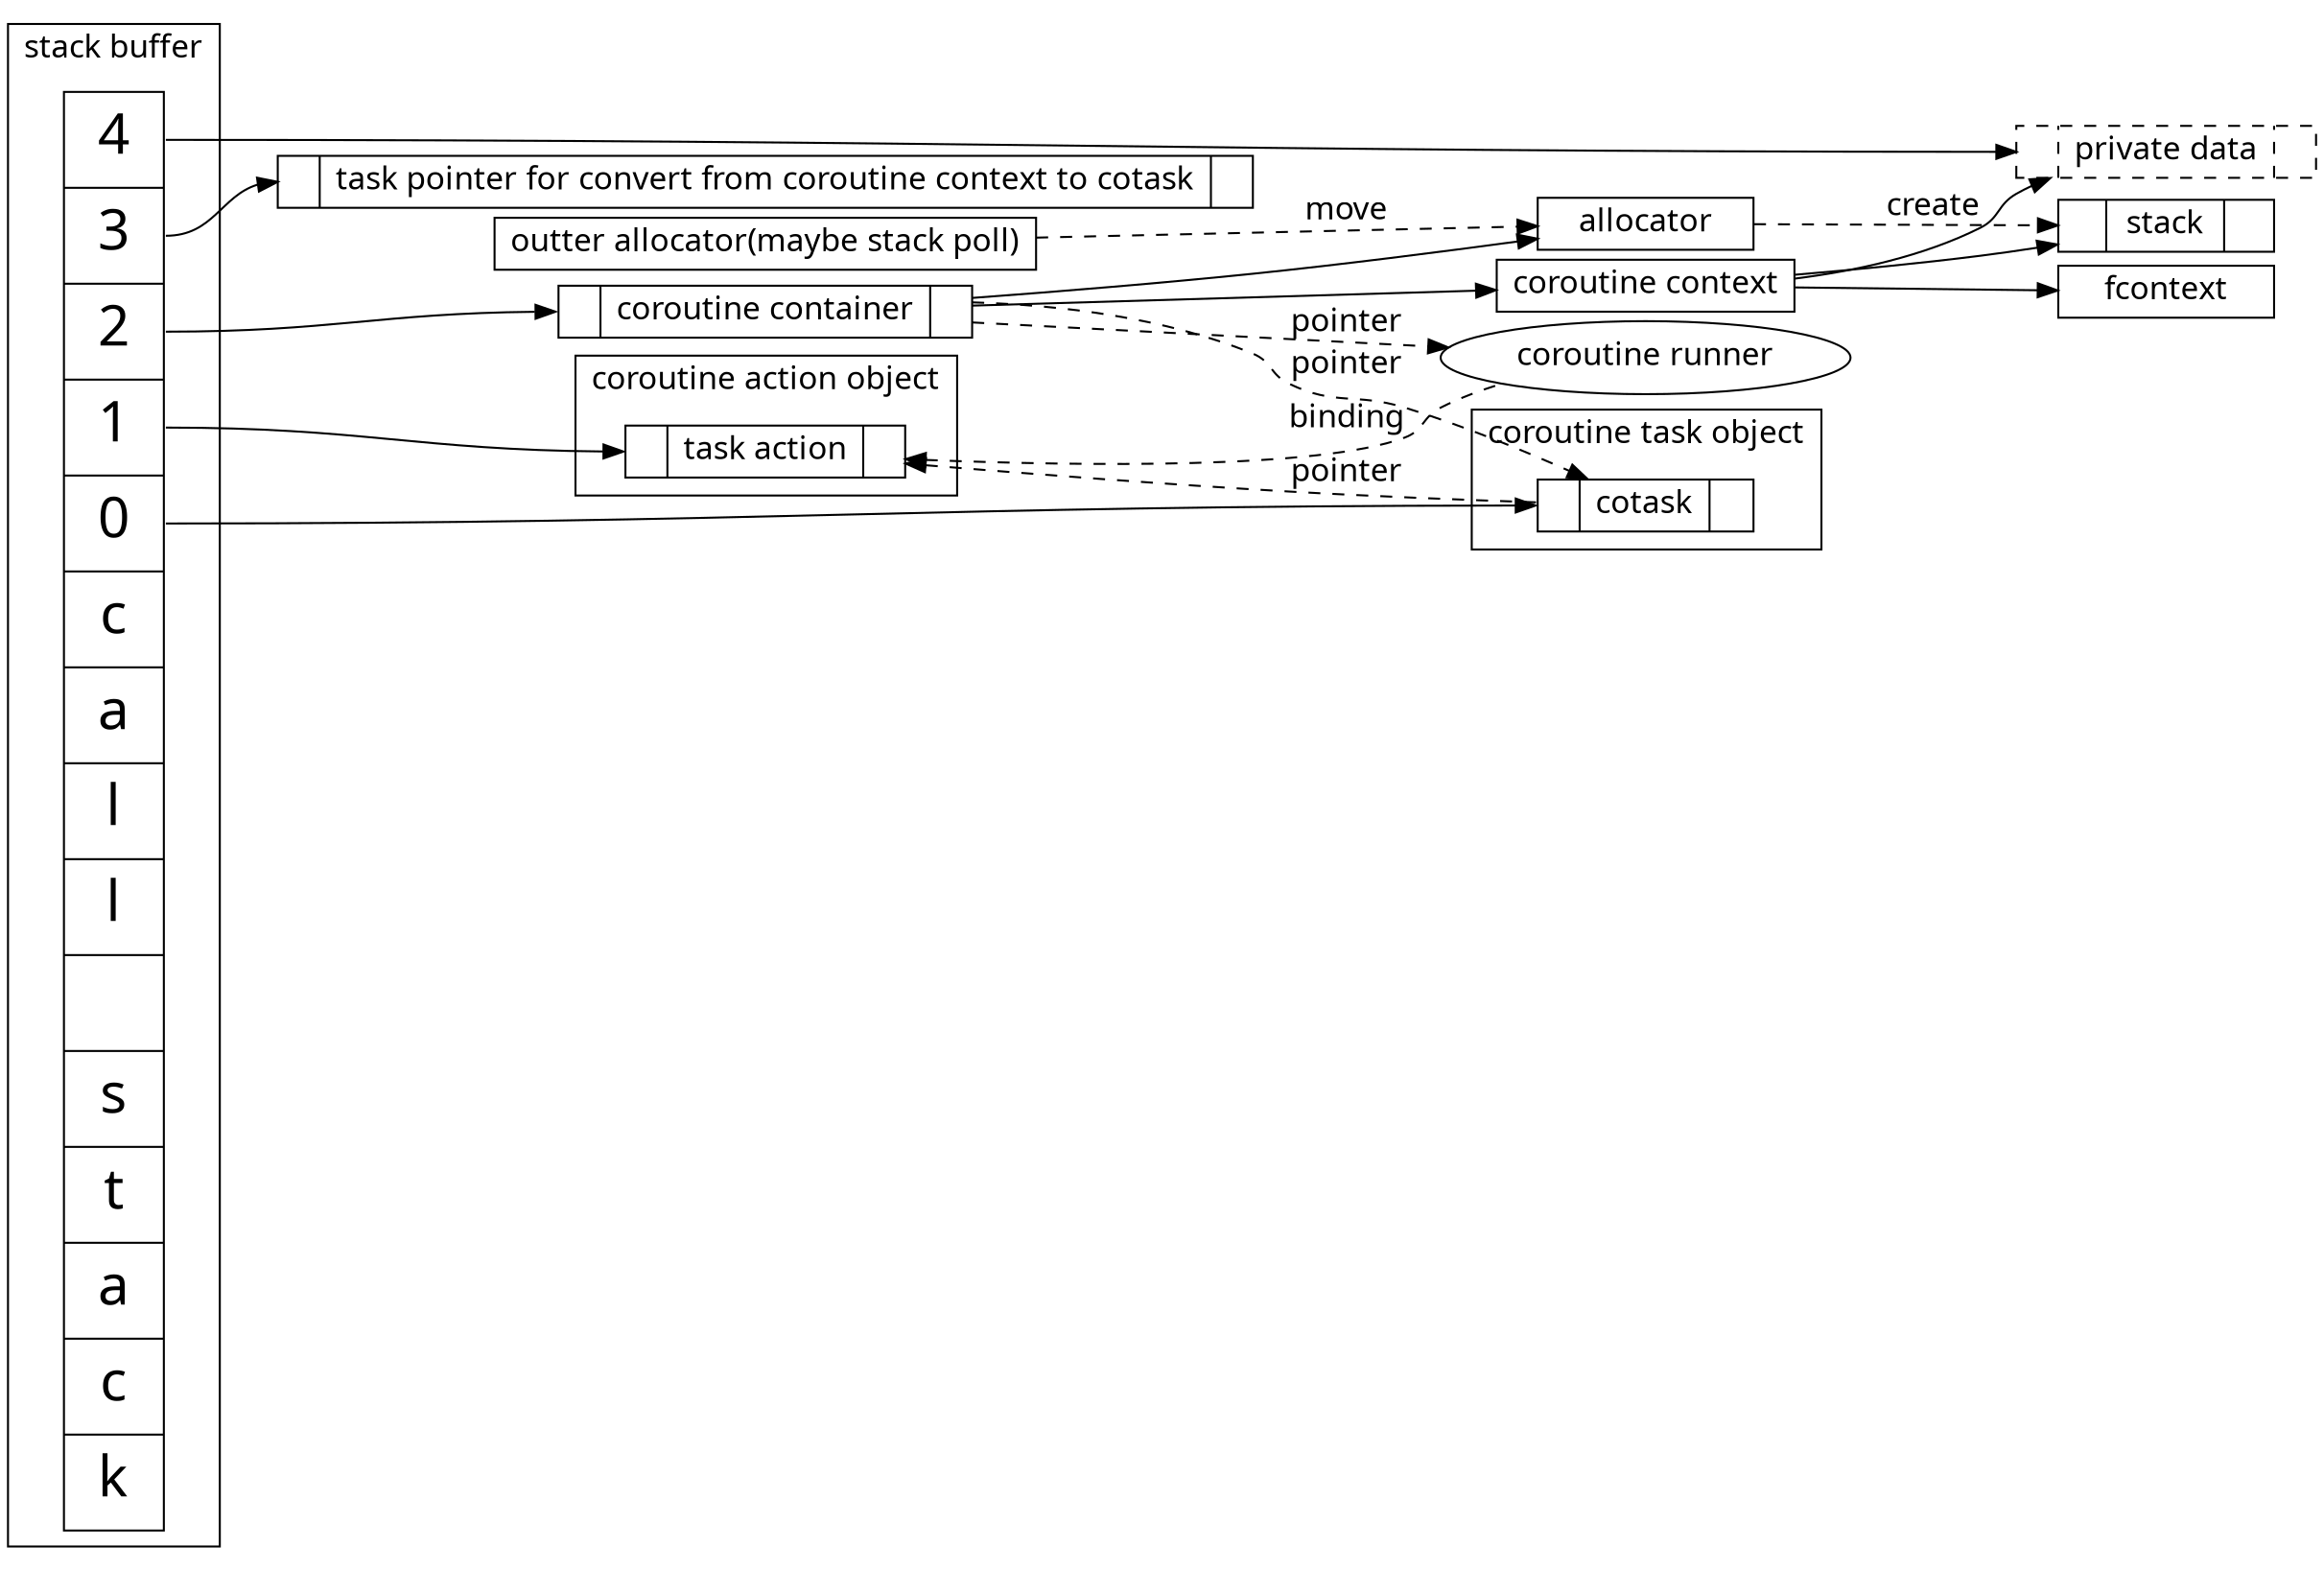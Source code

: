 digraph new_libcopp_rel {
  rankdir=LR;
  nodesep=.05;

  charset="utf-8";
  // bgcolor="transparent";
  overlap=ipsep;
  dpi="192";
  fontsize="16";
  fontname="Noto Sans, DejaVu Sans Mono, Noto Sans Mono CJK SC";
  node [shape = "record", fontsize="16", fontname="Noto Sans, DejaVu Sans Mono, Noto Sans Mono CJK SC"];
  edge [fontsize="16", fontname="Noto Sans, DejaVu Sans Mono, Noto Sans Mono CJK SC"];

  subgraph cluster_stack_buffer {
    label="stack buffer";
    node [width=0.7,height=10, fontsize=28];
    stack_buffer [label = "<f0>4|<f1>3|<f2>2|<f3>1|<f4>0|<f5>c|a|l|l| |s|t|a|c|k"];
  }

  node [width=1.5, height=.1];
  task_pointer[label="{<n> |task pointer for convert from coroutine context to cotask|<p> }"];



//  subgraph cluster_coroutine_container {
    // label="coroutine container object";
    coroutine_container [label="{<n> |coroutine container|<p> }"];
    coroutine_context [label="coroutine context"];
    private_data [label="{<n> |private data|<p> }", style="dashed"];
    coroutine_runner[shape="ellipse", label="coroutine runner"];
    allocator[label="allocator"];
    fcontext;
    stack[label="{<n> |stack|<p> }"];

    coroutine_container -> coroutine_context;
    coroutine_container -> allocator;
    coroutine_context -> fcontext;
    coroutine_context -> stack;
    coroutine_context -> private_data;
    allocator -> stack[style = "dashed", label = "create"];
    coroutine_container -> coroutine_runner[style = "dashed", label = "pointer"];
  //}

  subgraph cluster_task_action {
    label="coroutine action object";
    task_action [label="{<n> |task action|<p> }"];
  }

  
  subgraph cluster_task {
    label="coroutine task object";
    cotask[label="{<n> |cotask|<p> }"];
  }

  allocator_outter[label="outter allocator(maybe stack poll)"];

  stack_buffer:f0 -> private_data:n;
  stack_buffer:f1 -> task_pointer:n;
  stack_buffer:f2 -> coroutine_container:n;
  stack_buffer:f3 -> task_action:n;
  stack_buffer:f4 -> cotask:n;


  allocator_outter->allocator[style = "dashed", label = "move"];
  coroutine_container -> cotask[style = "dashed", label = "pointer"];
  task_action -> cotask [dir="back", style = "dashed", label = "pointer"];
  task_action -> coroutine_runner[dir="back", style = "dashed", label = "binding"];

  // stack:p -> stack_buffer:f5;
}